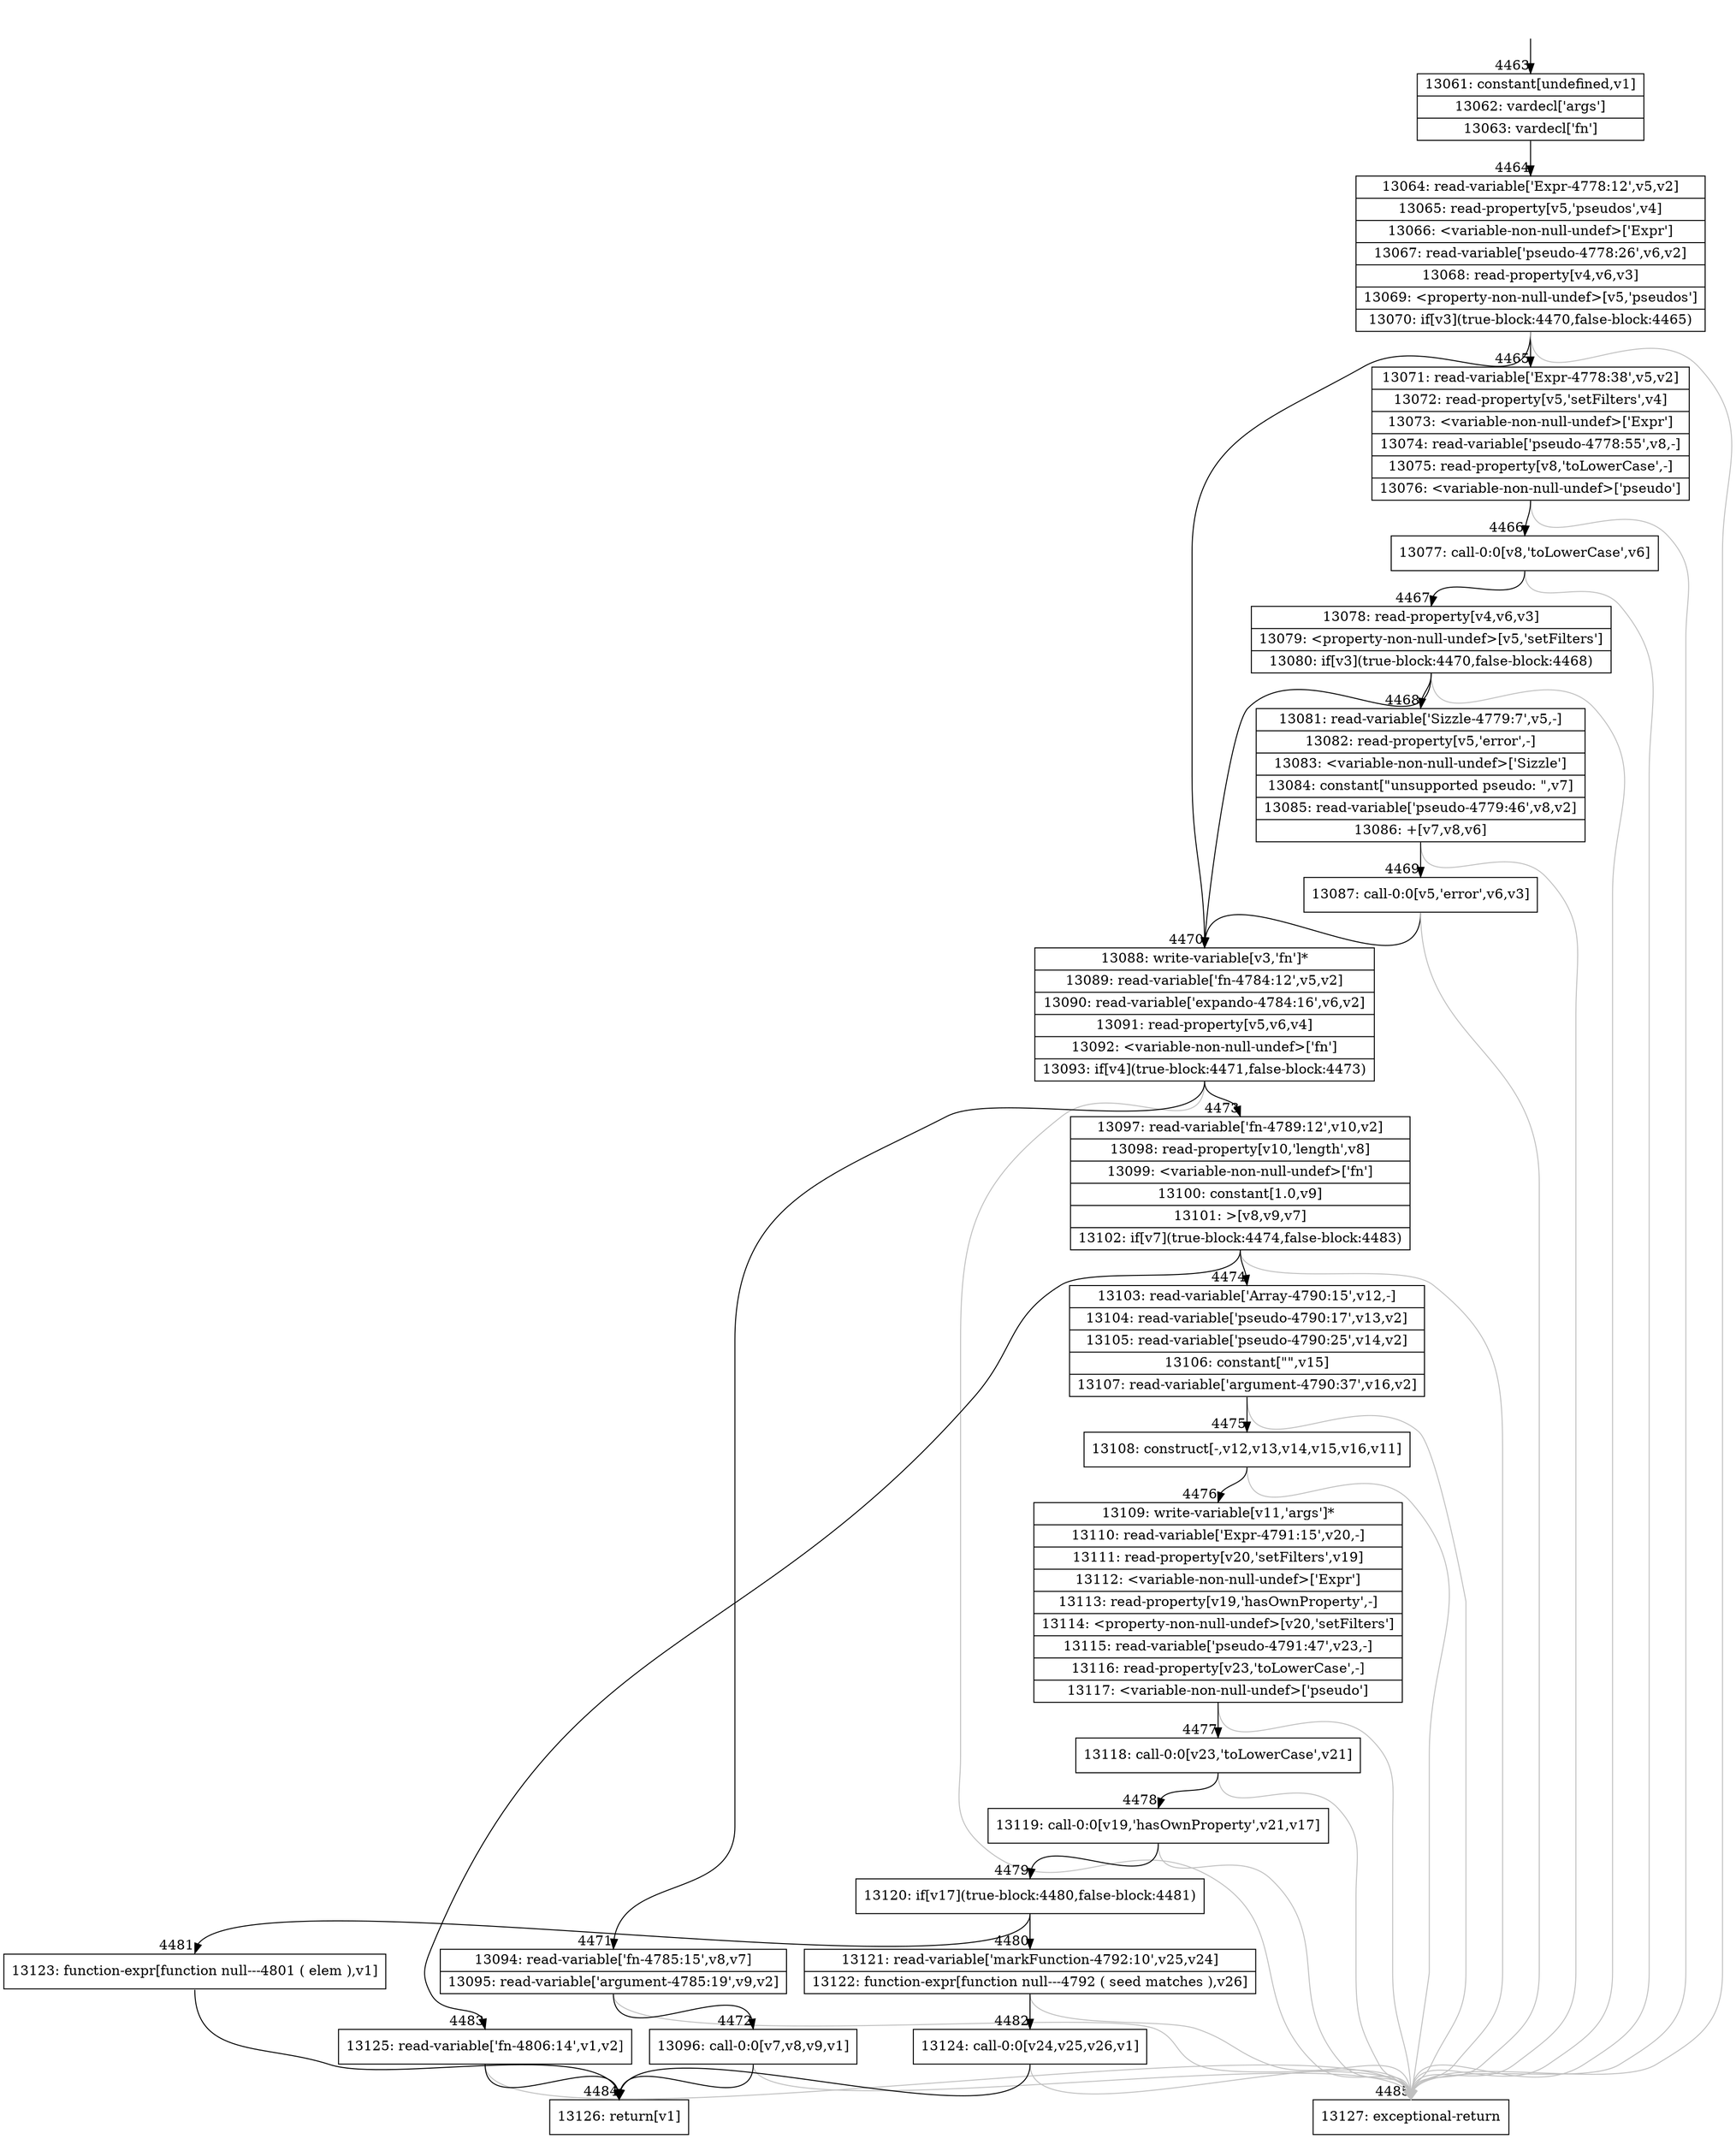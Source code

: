 digraph {
rankdir="TD"
BB_entry286[shape=none,label=""];
BB_entry286 -> BB4463 [tailport=s, headport=n, headlabel="    4463"]
BB4463 [shape=record label="{13061: constant[undefined,v1]|13062: vardecl['args']|13063: vardecl['fn']}" ] 
BB4463 -> BB4464 [tailport=s, headport=n, headlabel="      4464"]
BB4464 [shape=record label="{13064: read-variable['Expr-4778:12',v5,v2]|13065: read-property[v5,'pseudos',v4]|13066: \<variable-non-null-undef\>['Expr']|13067: read-variable['pseudo-4778:26',v6,v2]|13068: read-property[v4,v6,v3]|13069: \<property-non-null-undef\>[v5,'pseudos']|13070: if[v3](true-block:4470,false-block:4465)}" ] 
BB4464 -> BB4470 [tailport=s, headport=n, headlabel="      4470"]
BB4464 -> BB4465 [tailport=s, headport=n, headlabel="      4465"]
BB4464 -> BB4485 [tailport=s, headport=n, color=gray, headlabel="      4485"]
BB4465 [shape=record label="{13071: read-variable['Expr-4778:38',v5,v2]|13072: read-property[v5,'setFilters',v4]|13073: \<variable-non-null-undef\>['Expr']|13074: read-variable['pseudo-4778:55',v8,-]|13075: read-property[v8,'toLowerCase',-]|13076: \<variable-non-null-undef\>['pseudo']}" ] 
BB4465 -> BB4466 [tailport=s, headport=n, headlabel="      4466"]
BB4465 -> BB4485 [tailport=s, headport=n, color=gray]
BB4466 [shape=record label="{13077: call-0:0[v8,'toLowerCase',v6]}" ] 
BB4466 -> BB4467 [tailport=s, headport=n, headlabel="      4467"]
BB4466 -> BB4485 [tailport=s, headport=n, color=gray]
BB4467 [shape=record label="{13078: read-property[v4,v6,v3]|13079: \<property-non-null-undef\>[v5,'setFilters']|13080: if[v3](true-block:4470,false-block:4468)}" ] 
BB4467 -> BB4470 [tailport=s, headport=n]
BB4467 -> BB4468 [tailport=s, headport=n, headlabel="      4468"]
BB4467 -> BB4485 [tailport=s, headport=n, color=gray]
BB4468 [shape=record label="{13081: read-variable['Sizzle-4779:7',v5,-]|13082: read-property[v5,'error',-]|13083: \<variable-non-null-undef\>['Sizzle']|13084: constant[\"unsupported pseudo: \",v7]|13085: read-variable['pseudo-4779:46',v8,v2]|13086: +[v7,v8,v6]}" ] 
BB4468 -> BB4469 [tailport=s, headport=n, headlabel="      4469"]
BB4468 -> BB4485 [tailport=s, headport=n, color=gray]
BB4469 [shape=record label="{13087: call-0:0[v5,'error',v6,v3]}" ] 
BB4469 -> BB4470 [tailport=s, headport=n]
BB4469 -> BB4485 [tailport=s, headport=n, color=gray]
BB4470 [shape=record label="{13088: write-variable[v3,'fn']*|13089: read-variable['fn-4784:12',v5,v2]|13090: read-variable['expando-4784:16',v6,v2]|13091: read-property[v5,v6,v4]|13092: \<variable-non-null-undef\>['fn']|13093: if[v4](true-block:4471,false-block:4473)}" ] 
BB4470 -> BB4471 [tailport=s, headport=n, headlabel="      4471"]
BB4470 -> BB4473 [tailport=s, headport=n, headlabel="      4473"]
BB4470 -> BB4485 [tailport=s, headport=n, color=gray]
BB4471 [shape=record label="{13094: read-variable['fn-4785:15',v8,v7]|13095: read-variable['argument-4785:19',v9,v2]}" ] 
BB4471 -> BB4472 [tailport=s, headport=n, headlabel="      4472"]
BB4471 -> BB4485 [tailport=s, headport=n, color=gray]
BB4472 [shape=record label="{13096: call-0:0[v7,v8,v9,v1]}" ] 
BB4472 -> BB4484 [tailport=s, headport=n, headlabel="      4484"]
BB4472 -> BB4485 [tailport=s, headport=n, color=gray]
BB4473 [shape=record label="{13097: read-variable['fn-4789:12',v10,v2]|13098: read-property[v10,'length',v8]|13099: \<variable-non-null-undef\>['fn']|13100: constant[1.0,v9]|13101: \>[v8,v9,v7]|13102: if[v7](true-block:4474,false-block:4483)}" ] 
BB4473 -> BB4474 [tailport=s, headport=n, headlabel="      4474"]
BB4473 -> BB4483 [tailport=s, headport=n, headlabel="      4483"]
BB4473 -> BB4485 [tailport=s, headport=n, color=gray]
BB4474 [shape=record label="{13103: read-variable['Array-4790:15',v12,-]|13104: read-variable['pseudo-4790:17',v13,v2]|13105: read-variable['pseudo-4790:25',v14,v2]|13106: constant[\"\",v15]|13107: read-variable['argument-4790:37',v16,v2]}" ] 
BB4474 -> BB4475 [tailport=s, headport=n, headlabel="      4475"]
BB4474 -> BB4485 [tailport=s, headport=n, color=gray]
BB4475 [shape=record label="{13108: construct[-,v12,v13,v14,v15,v16,v11]}" ] 
BB4475 -> BB4476 [tailport=s, headport=n, headlabel="      4476"]
BB4475 -> BB4485 [tailport=s, headport=n, color=gray]
BB4476 [shape=record label="{13109: write-variable[v11,'args']*|13110: read-variable['Expr-4791:15',v20,-]|13111: read-property[v20,'setFilters',v19]|13112: \<variable-non-null-undef\>['Expr']|13113: read-property[v19,'hasOwnProperty',-]|13114: \<property-non-null-undef\>[v20,'setFilters']|13115: read-variable['pseudo-4791:47',v23,-]|13116: read-property[v23,'toLowerCase',-]|13117: \<variable-non-null-undef\>['pseudo']}" ] 
BB4476 -> BB4477 [tailport=s, headport=n, headlabel="      4477"]
BB4476 -> BB4485 [tailport=s, headport=n, color=gray]
BB4477 [shape=record label="{13118: call-0:0[v23,'toLowerCase',v21]}" ] 
BB4477 -> BB4478 [tailport=s, headport=n, headlabel="      4478"]
BB4477 -> BB4485 [tailport=s, headport=n, color=gray]
BB4478 [shape=record label="{13119: call-0:0[v19,'hasOwnProperty',v21,v17]}" ] 
BB4478 -> BB4479 [tailport=s, headport=n, headlabel="      4479"]
BB4478 -> BB4485 [tailport=s, headport=n, color=gray]
BB4479 [shape=record label="{13120: if[v17](true-block:4480,false-block:4481)}" ] 
BB4479 -> BB4480 [tailport=s, headport=n, headlabel="      4480"]
BB4479 -> BB4481 [tailport=s, headport=n, headlabel="      4481"]
BB4480 [shape=record label="{13121: read-variable['markFunction-4792:10',v25,v24]|13122: function-expr[function null---4792 ( seed matches ),v26]}" ] 
BB4480 -> BB4482 [tailport=s, headport=n, headlabel="      4482"]
BB4480 -> BB4485 [tailport=s, headport=n, color=gray]
BB4481 [shape=record label="{13123: function-expr[function null---4801 ( elem ),v1]}" ] 
BB4481 -> BB4484 [tailport=s, headport=n]
BB4482 [shape=record label="{13124: call-0:0[v24,v25,v26,v1]}" ] 
BB4482 -> BB4484 [tailport=s, headport=n]
BB4482 -> BB4485 [tailport=s, headport=n, color=gray]
BB4483 [shape=record label="{13125: read-variable['fn-4806:14',v1,v2]}" ] 
BB4483 -> BB4484 [tailport=s, headport=n]
BB4483 -> BB4485 [tailport=s, headport=n, color=gray]
BB4484 [shape=record label="{13126: return[v1]}" ] 
BB4485 [shape=record label="{13127: exceptional-return}" ] 
}
